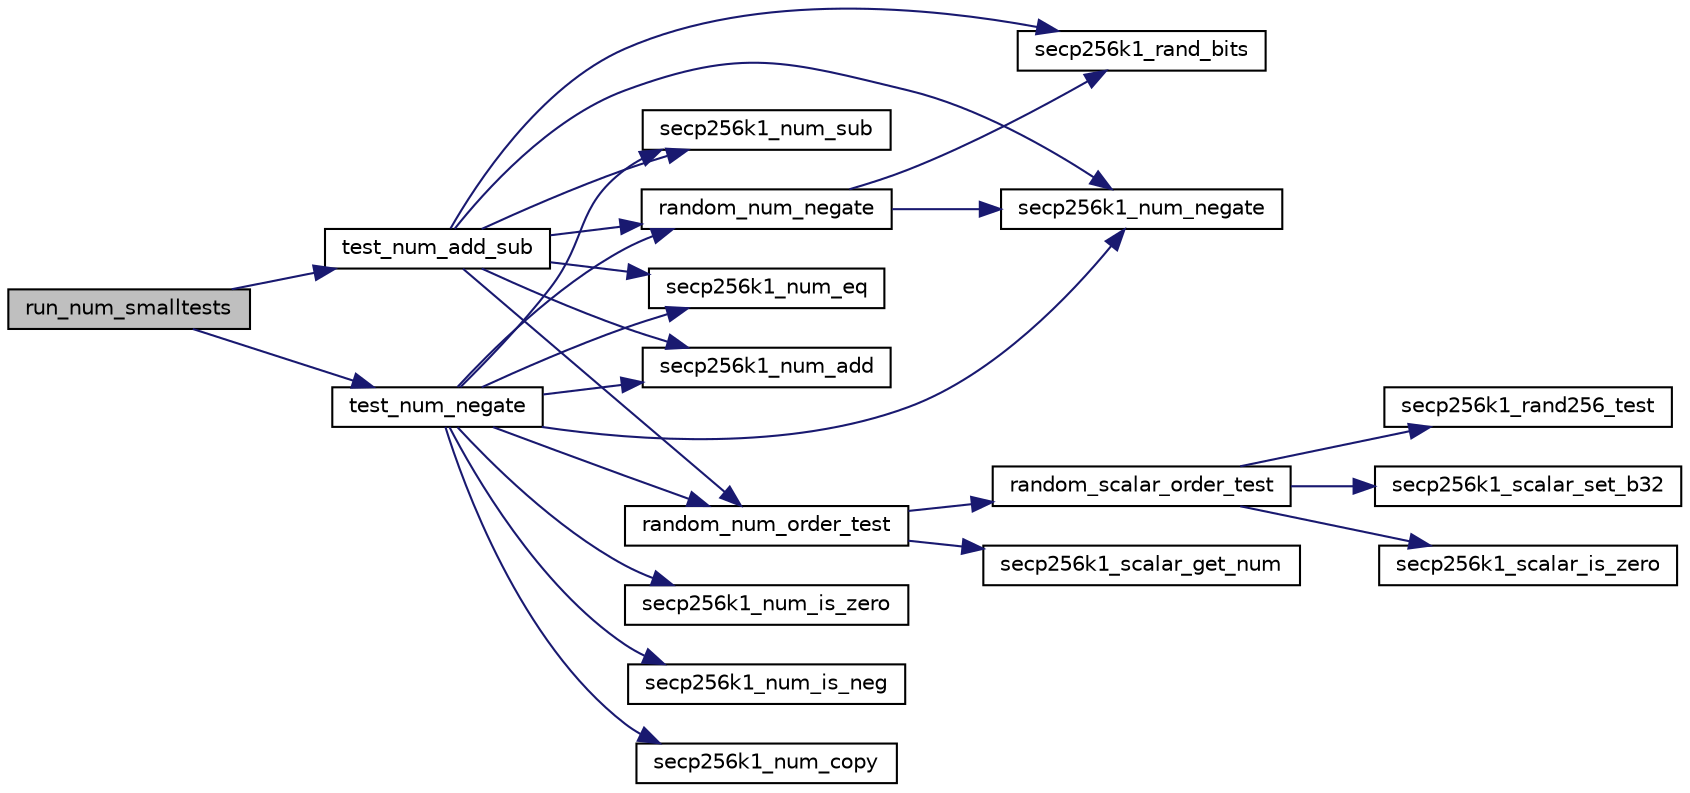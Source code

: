 digraph "run_num_smalltests"
{
  edge [fontname="Helvetica",fontsize="10",labelfontname="Helvetica",labelfontsize="10"];
  node [fontname="Helvetica",fontsize="10",shape=record];
  rankdir="LR";
  Node1216 [label="run_num_smalltests",height=0.2,width=0.4,color="black", fillcolor="grey75", style="filled", fontcolor="black"];
  Node1216 -> Node1217 [color="midnightblue",fontsize="10",style="solid",fontname="Helvetica"];
  Node1217 [label="test_num_negate",height=0.2,width=0.4,color="black", fillcolor="white", style="filled",URL="$d5/d7f/tests_8c.html#a6cccf1ffe3b4863fec653e8bae8c0cb0"];
  Node1217 -> Node1218 [color="midnightblue",fontsize="10",style="solid",fontname="Helvetica"];
  Node1218 [label="random_num_order_test",height=0.2,width=0.4,color="black", fillcolor="white", style="filled",URL="$d5/d7f/tests_8c.html#ae0a527e6943a8aeeb762d6d386930148"];
  Node1218 -> Node1219 [color="midnightblue",fontsize="10",style="solid",fontname="Helvetica"];
  Node1219 [label="random_scalar_order_test",height=0.2,width=0.4,color="black", fillcolor="white", style="filled",URL="$d5/d7f/tests_8c.html#a51e09e6745e0afdb0d596ee0f4b3c3f7"];
  Node1219 -> Node1220 [color="midnightblue",fontsize="10",style="solid",fontname="Helvetica"];
  Node1220 [label="secp256k1_rand256_test",height=0.2,width=0.4,color="black", fillcolor="white", style="filled",URL="$dd/d0b/testrand_8h.html#ac7dd7cc19d5d0ae9b50791656b57af7b",tooltip="Generate a pseudorandom 32-byte array with long sequences of zero and one bits. "];
  Node1219 -> Node1221 [color="midnightblue",fontsize="10",style="solid",fontname="Helvetica"];
  Node1221 [label="secp256k1_scalar_set_b32",height=0.2,width=0.4,color="black", fillcolor="white", style="filled",URL="$db/d94/scalar_8h.html#a25cc2d45ae1d1765d07c3313cdf46fa0",tooltip="Set a scalar from a big endian byte array. "];
  Node1219 -> Node1222 [color="midnightblue",fontsize="10",style="solid",fontname="Helvetica"];
  Node1222 [label="secp256k1_scalar_is_zero",height=0.2,width=0.4,color="black", fillcolor="white", style="filled",URL="$db/d94/scalar_8h.html#a3f0ac84fe49a1c1f51212582a2c149d4",tooltip="Check whether a scalar equals zero. "];
  Node1218 -> Node1223 [color="midnightblue",fontsize="10",style="solid",fontname="Helvetica"];
  Node1223 [label="secp256k1_scalar_get_num",height=0.2,width=0.4,color="black", fillcolor="white", style="filled",URL="$db/d94/scalar_8h.html#a75c8cc0159d53eefaf86a296ba882420",tooltip="Convert a scalar to a number. "];
  Node1217 -> Node1224 [color="midnightblue",fontsize="10",style="solid",fontname="Helvetica"];
  Node1224 [label="random_num_negate",height=0.2,width=0.4,color="black", fillcolor="white", style="filled",URL="$d5/d7f/tests_8c.html#a4affe0b607e5c6beab553c6668f9ab34"];
  Node1224 -> Node1225 [color="midnightblue",fontsize="10",style="solid",fontname="Helvetica"];
  Node1225 [label="secp256k1_rand_bits",height=0.2,width=0.4,color="black", fillcolor="white", style="filled",URL="$dd/d0b/testrand_8h.html#a70a3e97a30b94a77f4a59807ba01e6ba",tooltip="Generate a pseudorandom number in the range [0..2**bits-1]. "];
  Node1224 -> Node1226 [color="midnightblue",fontsize="10",style="solid",fontname="Helvetica"];
  Node1226 [label="secp256k1_num_negate",height=0.2,width=0.4,color="black", fillcolor="white", style="filled",URL="$df/d98/num_8h.html#a678834381238e96e24f63c317740df95",tooltip="Change a number&#39;s sign. "];
  Node1217 -> Node1227 [color="midnightblue",fontsize="10",style="solid",fontname="Helvetica"];
  Node1227 [label="secp256k1_num_copy",height=0.2,width=0.4,color="black", fillcolor="white", style="filled",URL="$df/d98/num_8h.html#a8e164da794a6a512b0bce7a2339d35f9",tooltip="Copy a number. "];
  Node1217 -> Node1228 [color="midnightblue",fontsize="10",style="solid",fontname="Helvetica"];
  Node1228 [label="secp256k1_num_sub",height=0.2,width=0.4,color="black", fillcolor="white", style="filled",URL="$df/d98/num_8h.html#ad5ad0fd05f4f7d29d75f92fa540ede0a",tooltip="Subtract two (signed) numbers. "];
  Node1217 -> Node1229 [color="midnightblue",fontsize="10",style="solid",fontname="Helvetica"];
  Node1229 [label="secp256k1_num_is_zero",height=0.2,width=0.4,color="black", fillcolor="white", style="filled",URL="$df/d98/num_8h.html#ad15ded36e7a6704a702666bd2fd5cbff",tooltip="Check whether a number is zero. "];
  Node1217 -> Node1226 [color="midnightblue",fontsize="10",style="solid",fontname="Helvetica"];
  Node1217 -> Node1230 [color="midnightblue",fontsize="10",style="solid",fontname="Helvetica"];
  Node1230 [label="secp256k1_num_add",height=0.2,width=0.4,color="black", fillcolor="white", style="filled",URL="$df/d98/num_8h.html#a2a2407a291e6646a94ade2d5c90f961b",tooltip="Add two (signed) numbers. "];
  Node1217 -> Node1231 [color="midnightblue",fontsize="10",style="solid",fontname="Helvetica"];
  Node1231 [label="secp256k1_num_is_neg",height=0.2,width=0.4,color="black", fillcolor="white", style="filled",URL="$df/d98/num_8h.html#a15349a6540e199082bde2ce0466d82cb",tooltip="Check whether a number is strictly negative. "];
  Node1217 -> Node1232 [color="midnightblue",fontsize="10",style="solid",fontname="Helvetica"];
  Node1232 [label="secp256k1_num_eq",height=0.2,width=0.4,color="black", fillcolor="white", style="filled",URL="$df/d98/num_8h.html#a8763cac72f4a6760d12cb93897f468c5",tooltip="Test whether two number are equal (including sign). "];
  Node1216 -> Node1233 [color="midnightblue",fontsize="10",style="solid",fontname="Helvetica"];
  Node1233 [label="test_num_add_sub",height=0.2,width=0.4,color="black", fillcolor="white", style="filled",URL="$d5/d7f/tests_8c.html#afee6025ad0daa3ed03a0e666a42bb0e7"];
  Node1233 -> Node1218 [color="midnightblue",fontsize="10",style="solid",fontname="Helvetica"];
  Node1233 -> Node1225 [color="midnightblue",fontsize="10",style="solid",fontname="Helvetica"];
  Node1233 -> Node1224 [color="midnightblue",fontsize="10",style="solid",fontname="Helvetica"];
  Node1233 -> Node1230 [color="midnightblue",fontsize="10",style="solid",fontname="Helvetica"];
  Node1233 -> Node1228 [color="midnightblue",fontsize="10",style="solid",fontname="Helvetica"];
  Node1233 -> Node1232 [color="midnightblue",fontsize="10",style="solid",fontname="Helvetica"];
  Node1233 -> Node1226 [color="midnightblue",fontsize="10",style="solid",fontname="Helvetica"];
}
